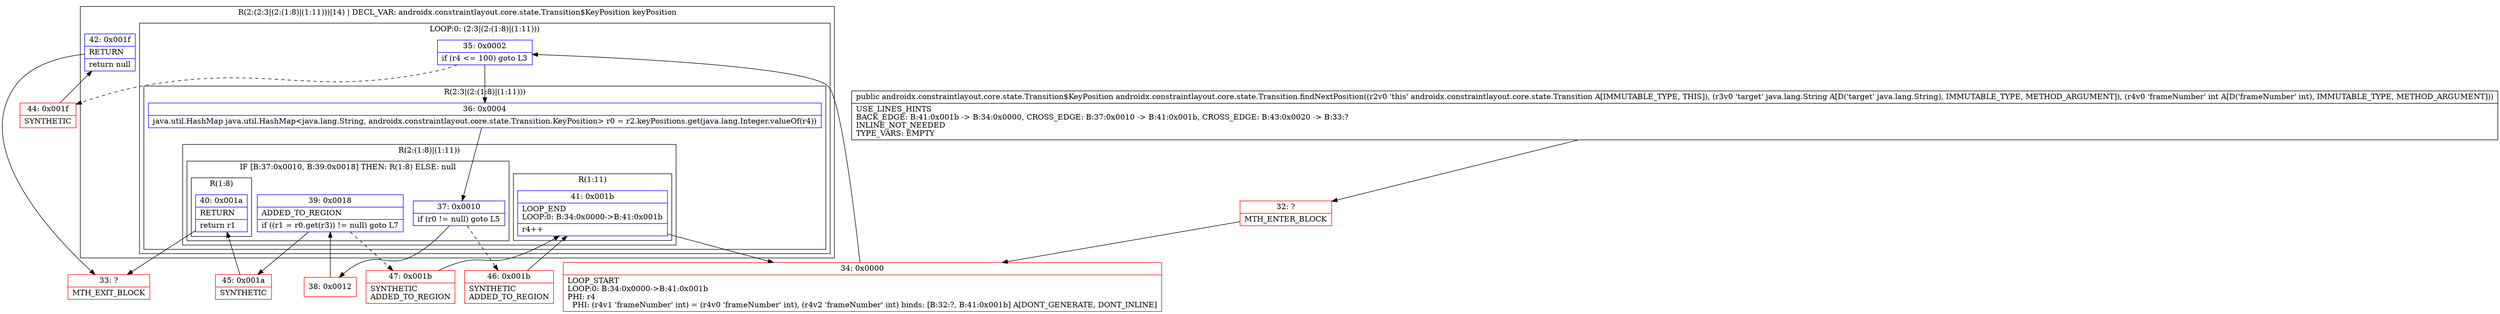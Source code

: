 digraph "CFG forandroidx.constraintlayout.core.state.Transition.findNextPosition(Ljava\/lang\/String;I)Landroidx\/constraintlayout\/core\/state\/Transition$KeyPosition;" {
subgraph cluster_Region_2076735534 {
label = "R(2:(2:3|(2:(1:8)|(1:11)))|14) | DECL_VAR: androidx.constraintlayout.core.state.Transition$KeyPosition keyPosition\l";
node [shape=record,color=blue];
subgraph cluster_LoopRegion_1438109231 {
label = "LOOP:0: (2:3|(2:(1:8)|(1:11)))";
node [shape=record,color=blue];
Node_35 [shape=record,label="{35\:\ 0x0002|if (r4 \<= 100) goto L3\l}"];
subgraph cluster_Region_1666546462 {
label = "R(2:3|(2:(1:8)|(1:11)))";
node [shape=record,color=blue];
Node_36 [shape=record,label="{36\:\ 0x0004|java.util.HashMap java.util.HashMap\<java.lang.String, androidx.constraintlayout.core.state.Transition.KeyPosition\> r0 = r2.keyPositions.get(java.lang.Integer.valueOf(r4))\l}"];
subgraph cluster_Region_422847632 {
label = "R(2:(1:8)|(1:11))";
node [shape=record,color=blue];
subgraph cluster_IfRegion_1851609310 {
label = "IF [B:37:0x0010, B:39:0x0018] THEN: R(1:8) ELSE: null";
node [shape=record,color=blue];
Node_37 [shape=record,label="{37\:\ 0x0010|if (r0 != null) goto L5\l}"];
Node_39 [shape=record,label="{39\:\ 0x0018|ADDED_TO_REGION\l|if ((r1 = r0.get(r3)) != null) goto L7\l}"];
subgraph cluster_Region_1271615706 {
label = "R(1:8)";
node [shape=record,color=blue];
Node_40 [shape=record,label="{40\:\ 0x001a|RETURN\l|return r1\l}"];
}
}
subgraph cluster_Region_1945786501 {
label = "R(1:11)";
node [shape=record,color=blue];
Node_41 [shape=record,label="{41\:\ 0x001b|LOOP_END\lLOOP:0: B:34:0x0000\-\>B:41:0x001b\l|r4++\l}"];
}
}
}
}
Node_42 [shape=record,label="{42\:\ 0x001f|RETURN\l|return null\l}"];
}
Node_32 [shape=record,color=red,label="{32\:\ ?|MTH_ENTER_BLOCK\l}"];
Node_34 [shape=record,color=red,label="{34\:\ 0x0000|LOOP_START\lLOOP:0: B:34:0x0000\-\>B:41:0x001b\lPHI: r4 \l  PHI: (r4v1 'frameNumber' int) = (r4v0 'frameNumber' int), (r4v2 'frameNumber' int) binds: [B:32:?, B:41:0x001b] A[DONT_GENERATE, DONT_INLINE]\l}"];
Node_38 [shape=record,color=red,label="{38\:\ 0x0012}"];
Node_45 [shape=record,color=red,label="{45\:\ 0x001a|SYNTHETIC\l}"];
Node_33 [shape=record,color=red,label="{33\:\ ?|MTH_EXIT_BLOCK\l}"];
Node_47 [shape=record,color=red,label="{47\:\ 0x001b|SYNTHETIC\lADDED_TO_REGION\l}"];
Node_46 [shape=record,color=red,label="{46\:\ 0x001b|SYNTHETIC\lADDED_TO_REGION\l}"];
Node_44 [shape=record,color=red,label="{44\:\ 0x001f|SYNTHETIC\l}"];
MethodNode[shape=record,label="{public androidx.constraintlayout.core.state.Transition$KeyPosition androidx.constraintlayout.core.state.Transition.findNextPosition((r2v0 'this' androidx.constraintlayout.core.state.Transition A[IMMUTABLE_TYPE, THIS]), (r3v0 'target' java.lang.String A[D('target' java.lang.String), IMMUTABLE_TYPE, METHOD_ARGUMENT]), (r4v0 'frameNumber' int A[D('frameNumber' int), IMMUTABLE_TYPE, METHOD_ARGUMENT]))  | USE_LINES_HINTS\lBACK_EDGE: B:41:0x001b \-\> B:34:0x0000, CROSS_EDGE: B:37:0x0010 \-\> B:41:0x001b, CROSS_EDGE: B:43:0x0020 \-\> B:33:?\lINLINE_NOT_NEEDED\lTYPE_VARS: EMPTY\l}"];
MethodNode -> Node_32;Node_35 -> Node_36;
Node_35 -> Node_44[style=dashed];
Node_36 -> Node_37;
Node_37 -> Node_38;
Node_37 -> Node_46[style=dashed];
Node_39 -> Node_45;
Node_39 -> Node_47[style=dashed];
Node_40 -> Node_33;
Node_41 -> Node_34;
Node_42 -> Node_33;
Node_32 -> Node_34;
Node_34 -> Node_35;
Node_38 -> Node_39;
Node_45 -> Node_40;
Node_47 -> Node_41;
Node_46 -> Node_41;
Node_44 -> Node_42;
}

